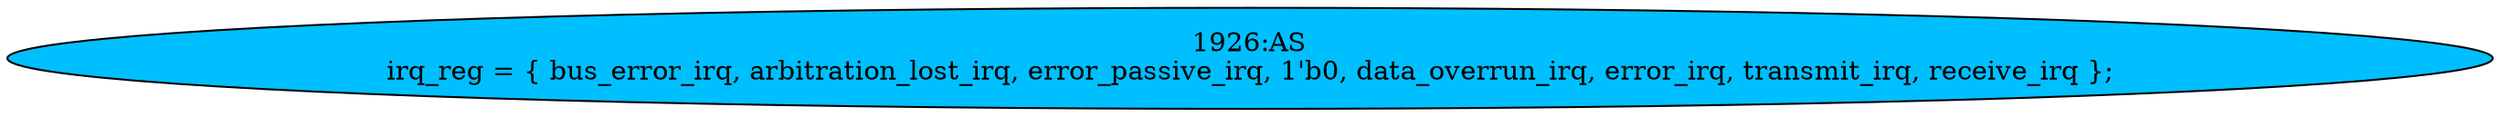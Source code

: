 strict digraph "" {
	node [label="\N"];
	"1926:AS"	 [ast="<pyverilog.vparser.ast.Assign object at 0x7fd77326db10>",
		def_var="['irq_reg']",
		fillcolor=deepskyblue,
		label="1926:AS
irq_reg = { bus_error_irq, arbitration_lost_irq, error_passive_irq, 1'b0, data_overrun_irq, error_irq, transmit_irq, receive_\
irq };",
		statements="[]",
		style=filled,
		typ=Assign,
		use_var="['bus_error_irq', 'arbitration_lost_irq', 'error_passive_irq', 'data_overrun_irq', 'error_irq', 'transmit_irq', 'receive_irq']"];
}
